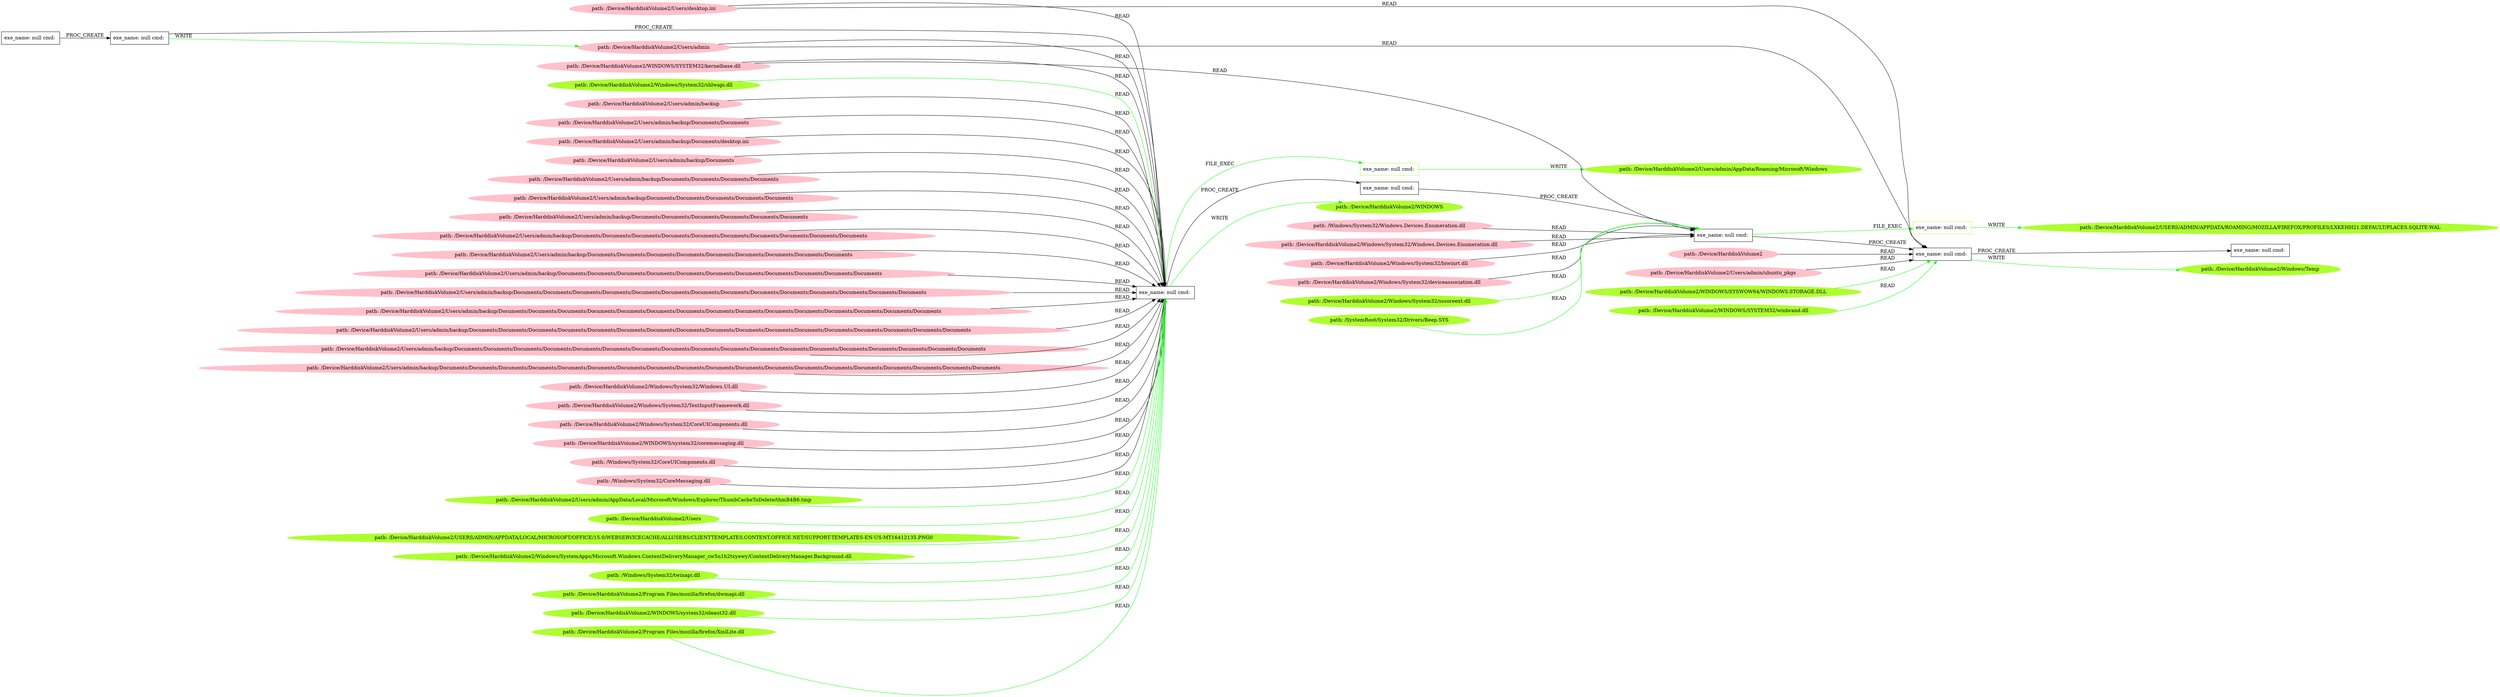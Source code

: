 digraph {
	rankdir=LR
	40 [label="exe_name: null cmd: " color=black shape=box style=solid]
	70 [label="exe_name: null cmd: " color=greenyellow shape=box style=solid]
	40 -> 70 [label=FILE_EXEC color=green]
	20 [label="exe_name: null cmd: " color=black shape=box style=solid]
	77 [label="exe_name: null cmd: " color=greenyellow shape=box style=solid]
	20 -> 77 [label=FILE_EXEC color=green]
	67 [label="path: /Device/HarddiskVolume2/Windows/System32/shlwapi.dll" color=greenyellow shape=oval style=filled]
	40 [label="exe_name: null cmd: " color=black shape=box style=solid]
	67 -> 40 [label=READ color=green]
	44 [label="exe_name: null cmd: " color=black shape=box style=solid]
	41 [label="exe_name: null cmd: " color=black shape=box style=solid]
	44 -> 41 [label=PROC_CREATE color=black]
	41 [label="exe_name: null cmd: " color=black shape=box style=solid]
	40 [label="exe_name: null cmd: " color=black shape=box style=solid]
	41 -> 40 [label=PROC_CREATE color=black]
	51 [label="path: /Device/HarddiskVolume2/Users/desktop.ini" color=pink shape=oval style=filled]
	40 [label="exe_name: null cmd: " color=black shape=box style=solid]
	51 -> 40 [label=READ color=black]
	53 [label="path: /Device/HarddiskVolume2/Users/admin" color=pink shape=oval style=filled]
	40 [label="exe_name: null cmd: " color=black shape=box style=solid]
	53 -> 40 [label=READ color=black]
	43 [label="path: /Device/HarddiskVolume2/Users/admin/backup" color=pink shape=oval style=filled]
	40 [label="exe_name: null cmd: " color=black shape=box style=solid]
	43 -> 40 [label=READ color=black]
	46 [label="path: /Device/HarddiskVolume2/Users/admin/backup/Documents/Documents" color=pink shape=oval style=filled]
	40 [label="exe_name: null cmd: " color=black shape=box style=solid]
	46 -> 40 [label=READ color=black]
	7 [label="path: /Device/HarddiskVolume2/Users/admin/backup/Documents/desktop.ini" color=pink shape=oval style=filled]
	40 [label="exe_name: null cmd: " color=black shape=box style=solid]
	7 -> 40 [label=READ color=black]
	42 [label="path: /Device/HarddiskVolume2/Users/admin/backup/Documents" color=pink shape=oval style=filled]
	40 [label="exe_name: null cmd: " color=black shape=box style=solid]
	42 -> 40 [label=READ color=black]
	9 [label="path: /Device/HarddiskVolume2/Users/admin/backup/Documents/Documents/Documents/Documents" color=pink shape=oval style=filled]
	40 [label="exe_name: null cmd: " color=black shape=box style=solid]
	9 -> 40 [label=READ color=black]
	45 [label="path: /Device/HarddiskVolume2/Users/admin/backup/Documents/Documents/Documents/Documents/Documents" color=pink shape=oval style=filled]
	40 [label="exe_name: null cmd: " color=black shape=box style=solid]
	45 -> 40 [label=READ color=black]
	2 [label="path: /Device/HarddiskVolume2/Users/admin/backup/Documents/Documents/Documents/Documents/Documents/Documents" color=pink shape=oval style=filled]
	40 [label="exe_name: null cmd: " color=black shape=box style=solid]
	2 -> 40 [label=READ color=black]
	31 [label="path: /Device/HarddiskVolume2/Users/admin/backup/Documents/Documents/Documents/Documents/Documents/Documents/Documents/Documents/Documents/Documents" color=pink shape=oval style=filled]
	40 [label="exe_name: null cmd: " color=black shape=box style=solid]
	31 -> 40 [label=READ color=black]
	35 [label="path: /Device/HarddiskVolume2/Users/admin/backup/Documents/Documents/Documents/Documents/Documents/Documents/Documents/Documents/Documents" color=pink shape=oval style=filled]
	40 [label="exe_name: null cmd: " color=black shape=box style=solid]
	35 -> 40 [label=READ color=black]
	37 [label="path: /Device/HarddiskVolume2/Users/admin/backup/Documents/Documents/Documents/Documents/Documents/Documents/Documents/Documents/Documents/Documents/Documents" color=pink shape=oval style=filled]
	40 [label="exe_name: null cmd: " color=black shape=box style=solid]
	37 -> 40 [label=READ color=black]
	5 [label="path: /Device/HarddiskVolume2/Users/admin/backup/Documents/Documents/Documents/Documents/Documents/Documents/Documents/Documents/Documents/Documents/Documents/Documents/Documents/Documents" color=pink shape=oval style=filled]
	40 [label="exe_name: null cmd: " color=black shape=box style=solid]
	5 -> 40 [label=READ color=black]
	49 [label="path: /Device/HarddiskVolume2/Users/admin/backup/Documents/Documents/Documents/Documents/Documents/Documents/Documents/Documents/Documents/Documents/Documents/Documents/Documents/Documents/Documents" color=pink shape=oval style=filled]
	40 [label="exe_name: null cmd: " color=black shape=box style=solid]
	49 -> 40 [label=READ color=black]
	10 [label="path: /Device/HarddiskVolume2/Users/admin/backup/Documents/Documents/Documents/Documents/Documents/Documents/Documents/Documents/Documents/Documents/Documents/Documents/Documents/Documents/Documents/Documents/Documents" color=pink shape=oval style=filled]
	40 [label="exe_name: null cmd: " color=black shape=box style=solid]
	10 -> 40 [label=READ color=black]
	4 [label="path: /Device/HarddiskVolume2/Users/admin/backup/Documents/Documents/Documents/Documents/Documents/Documents/Documents/Documents/Documents/Documents/Documents/Documents/Documents/Documents/Documents/Documents/Documents/Documents" color=pink shape=oval style=filled]
	40 [label="exe_name: null cmd: " color=black shape=box style=solid]
	4 -> 40 [label=READ color=black]
	3 [label="path: /Device/HarddiskVolume2/Users/admin/backup/Documents/Documents/Documents/Documents/Documents/Documents/Documents/Documents/Documents/Documents/Documents/Documents/Documents/Documents/Documents/Documents/Documents/Documents/Documents" color=pink shape=oval style=filled]
	40 [label="exe_name: null cmd: " color=black shape=box style=solid]
	3 -> 40 [label=READ color=black]
	15 [label="path: /Device/HarddiskVolume2/Windows/System32/Windows.UI.dll" color=pink shape=oval style=filled]
	40 [label="exe_name: null cmd: " color=black shape=box style=solid]
	15 -> 40 [label=READ color=black]
	25 [label="path: /Device/HarddiskVolume2/Windows/System32/TextInputFramework.dll" color=pink shape=oval style=filled]
	40 [label="exe_name: null cmd: " color=black shape=box style=solid]
	25 -> 40 [label=READ color=black]
	34 [label="path: /Device/HarddiskVolume2/Windows/System32/CoreUIComponents.dll" color=pink shape=oval style=filled]
	40 [label="exe_name: null cmd: " color=black shape=box style=solid]
	34 -> 40 [label=READ color=black]
	47 [label="path: /Device/HarddiskVolume2/WINDOWS/system32/coremessaging.dll" color=pink shape=oval style=filled]
	40 [label="exe_name: null cmd: " color=black shape=box style=solid]
	47 -> 40 [label=READ color=black]
	50 [label="path: /Windows/System32/CoreUIComponents.dll" color=pink shape=oval style=filled]
	40 [label="exe_name: null cmd: " color=black shape=box style=solid]
	50 -> 40 [label=READ color=black]
	8 [label="path: /Windows/System32/CoreMessaging.dll" color=pink shape=oval style=filled]
	40 [label="exe_name: null cmd: " color=black shape=box style=solid]
	8 -> 40 [label=READ color=black]
	61 [label="path: /Device/HarddiskVolume2/WINDOWS/SYSTEM32/kernelbase.dll" color=pink shape=oval style=filled]
	40 [label="exe_name: null cmd: " color=black shape=box style=solid]
	61 -> 40 [label=READ color=black]
	40 [label="exe_name: null cmd: " color=black shape=box style=solid]
	19 [label="exe_name: null cmd: " color=black shape=box style=solid]
	40 -> 19 [label=PROC_CREATE color=black]
	19 [label="exe_name: null cmd: " color=black shape=box style=solid]
	20 [label="exe_name: null cmd: " color=black shape=box style=solid]
	19 -> 20 [label=PROC_CREATE color=black]
	28 [label="path: /Windows/System32/Windows.Devices.Enumeration.dll" color=pink shape=oval style=filled]
	20 [label="exe_name: null cmd: " color=black shape=box style=solid]
	28 -> 20 [label=READ color=black]
	36 [label="path: /Device/HarddiskVolume2/Windows/System32/Windows.Devices.Enumeration.dll" color=pink shape=oval style=filled]
	20 [label="exe_name: null cmd: " color=black shape=box style=solid]
	36 -> 20 [label=READ color=black]
	26 [label="path: /Device/HarddiskVolume2/Windows/System32/biwinrt.dll" color=pink shape=oval style=filled]
	20 [label="exe_name: null cmd: " color=black shape=box style=solid]
	26 -> 20 [label=READ color=black]
	32 [label="path: /Device/HarddiskVolume2/Windows/System32/deviceassociation.dll" color=pink shape=oval style=filled]
	20 [label="exe_name: null cmd: " color=black shape=box style=solid]
	32 -> 20 [label=READ color=black]
	61 [label="path: /Device/HarddiskVolume2/WINDOWS/SYSTEM32/kernelbase.dll" color=pink shape=oval style=filled]
	20 [label="exe_name: null cmd: " color=black shape=box style=solid]
	61 -> 20 [label=READ color=black]
	73 [label="path: /Device/HarddiskVolume2/Users/admin/AppData/Local/Microsoft/Windows/Explorer/ThumbCacheToDelete/thmB4B6.tmp" color=greenyellow shape=oval style=filled]
	40 [label="exe_name: null cmd: " color=black shape=box style=solid]
	73 -> 40 [label=READ color=green]
	20 [label="exe_name: null cmd: " color=black shape=box style=solid]
	0 [label="exe_name: null cmd: " color=black shape=box style=solid]
	20 -> 0 [label=PROC_CREATE color=black]
	58 [label="path: /Device/HarddiskVolume2" color=pink shape=oval style=filled]
	0 [label="exe_name: null cmd: " color=black shape=box style=solid]
	58 -> 0 [label=READ color=black]
	51 [label="path: /Device/HarddiskVolume2/Users/desktop.ini" color=pink shape=oval style=filled]
	0 [label="exe_name: null cmd: " color=black shape=box style=solid]
	51 -> 0 [label=READ color=black]
	12 [label="path: /Device/HarddiskVolume2/Users/admin/ubuntu_pkgs" color=pink shape=oval style=filled]
	0 [label="exe_name: null cmd: " color=black shape=box style=solid]
	12 -> 0 [label=READ color=black]
	53 [label="path: /Device/HarddiskVolume2/Users/admin" color=pink shape=oval style=filled]
	0 [label="exe_name: null cmd: " color=black shape=box style=solid]
	53 -> 0 [label=READ color=black]
	0 [label="exe_name: null cmd: " color=black shape=box style=solid]
	1 [label="exe_name: null cmd: " color=black shape=box style=solid]
	0 -> 1 [label=PROC_CREATE color=black]
	66 [label="path: /Device/HarddiskVolume2/Users" color=greenyellow shape=oval style=filled]
	40 [label="exe_name: null cmd: " color=black shape=box style=solid]
	66 -> 40 [label=READ color=green]
	72 [label="path: /Device/HarddiskVolume2/USERS/ADMIN/APPDATA/LOCAL/MICROSOFT/OFFICE/15.0/WEBSERVICECACHE/ALLUSERS/CLIENTTEMPLATES.CONTENT.OFFICE.NET/SUPPORT-TEMPLATES-EN-US-MT16412135.PNG0" color=greenyellow shape=oval style=filled]
	40 [label="exe_name: null cmd: " color=black shape=box style=solid]
	72 -> 40 [label=READ color=green]
	80 [label="path: /Device/HarddiskVolume2/Windows/System32/sscoreext.dll" color=greenyellow shape=oval style=filled]
	20 [label="exe_name: null cmd: " color=black shape=box style=solid]
	80 -> 20 [label=READ color=green]
	68 [label="path: /Device/HarddiskVolume2/Windows/SystemApps/Microsoft.Windows.ContentDeliveryManager_cw5n1h2txyewy/ContentDeliveryManager.Background.dll" color=greenyellow shape=oval style=filled]
	40 [label="exe_name: null cmd: " color=black shape=box style=solid]
	68 -> 40 [label=READ color=green]
	76 [label="path: /Windows/System32/twinapi.dll" color=greenyellow shape=oval style=filled]
	40 [label="exe_name: null cmd: " color=black shape=box style=solid]
	76 -> 40 [label=READ color=green]
	81 [label="path: /Device/HarddiskVolume2/WINDOWS/SYSWOW64/WINDOWS.STORAGE.DLL" color=greenyellow shape=oval style=filled]
	0 [label="exe_name: null cmd: " color=black shape=box style=solid]
	81 -> 0 [label=READ color=green]
	82 [label="path: /Device/HarddiskVolume2/WINDOWS/SYSTEM32/winbrand.dll" color=greenyellow shape=oval style=filled]
	0 [label="exe_name: null cmd: " color=black shape=box style=solid]
	82 -> 0 [label=READ color=green]
	69 [label="path: /Device/HarddiskVolume2/Program Files/mozilla/firefox/dwmapi.dll" color=greenyellow shape=oval style=filled]
	40 [label="exe_name: null cmd: " color=black shape=box style=solid]
	69 -> 40 [label=READ color=green]
	74 [label="path: /Device/HarddiskVolume2/WINDOWS/system32/oleaut32.dll" color=greenyellow shape=oval style=filled]
	40 [label="exe_name: null cmd: " color=black shape=box style=solid]
	74 -> 40 [label=READ color=green]
	40 [label="exe_name: null cmd: " color=black shape=box style=solid]
	65 [label="path: /Device/HarddiskVolume2/WINDOWS" color=greenyellow shape=oval style=filled]
	40 -> 65 [label=WRITE color=green]
	77 [label="exe_name: null cmd: " color=greenyellow shape=box style=solid]
	78 [label="path: /Device/HarddiskVolume2/USERS/ADMIN/APPDATA/ROAMING/MOZILLA/FIREFOX/PROFILES/LXKEHH21.DEFAULT/PLACES.SQLITE-WAL" color=greenyellow shape=oval style=filled]
	77 -> 78 [label=WRITE color=green]
	79 [label="path: /SystemRoot/System32/Drivers/Beep.SYS" color=greenyellow shape=oval style=filled]
	20 [label="exe_name: null cmd: " color=black shape=box style=solid]
	79 -> 20 [label=READ color=green]
	0 [label="exe_name: null cmd: " color=black shape=box style=solid]
	83 [label="path: /Device/HarddiskVolume2/Windows/Temp" color=greenyellow shape=oval style=filled]
	0 -> 83 [label=WRITE color=green]
	70 [label="exe_name: null cmd: " color=greenyellow shape=box style=solid]
	71 [label="path: /Device/HarddiskVolume2/Users/admin/AppData/Roaming/Microsoft/Windows" color=greenyellow shape=oval style=filled]
	70 -> 71 [label=WRITE color=green]
	41 [label="exe_name: null cmd: " color=black shape=box style=solid]
	53 [label="path: /Device/HarddiskVolume2/Users/admin" color=pink shape=oval style=filled]
	41 -> 53 [label=WRITE color=green]
	75 [label="path: /Device/HarddiskVolume2/Program Files/mozilla/firefox/XmlLite.dll" color=greenyellow shape=oval style=filled]
	40 [label="exe_name: null cmd: " color=black shape=box style=solid]
	75 -> 40 [label=READ color=green]
}
